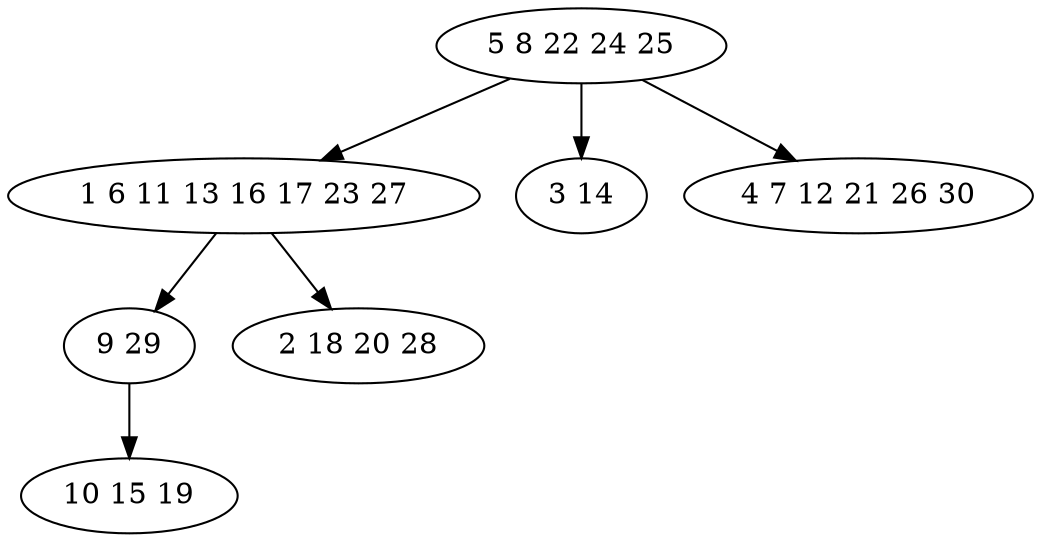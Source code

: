 digraph true_tree {
	"0" -> "1"
	"0" -> "2"
	"1" -> "3"
	"3" -> "4"
	"0" -> "5"
	"1" -> "6"
	"0" [label="5 8 22 24 25"];
	"1" [label="1 6 11 13 16 17 23 27"];
	"2" [label="3 14"];
	"3" [label="9 29"];
	"4" [label="10 15 19"];
	"5" [label="4 7 12 21 26 30"];
	"6" [label="2 18 20 28"];
}

